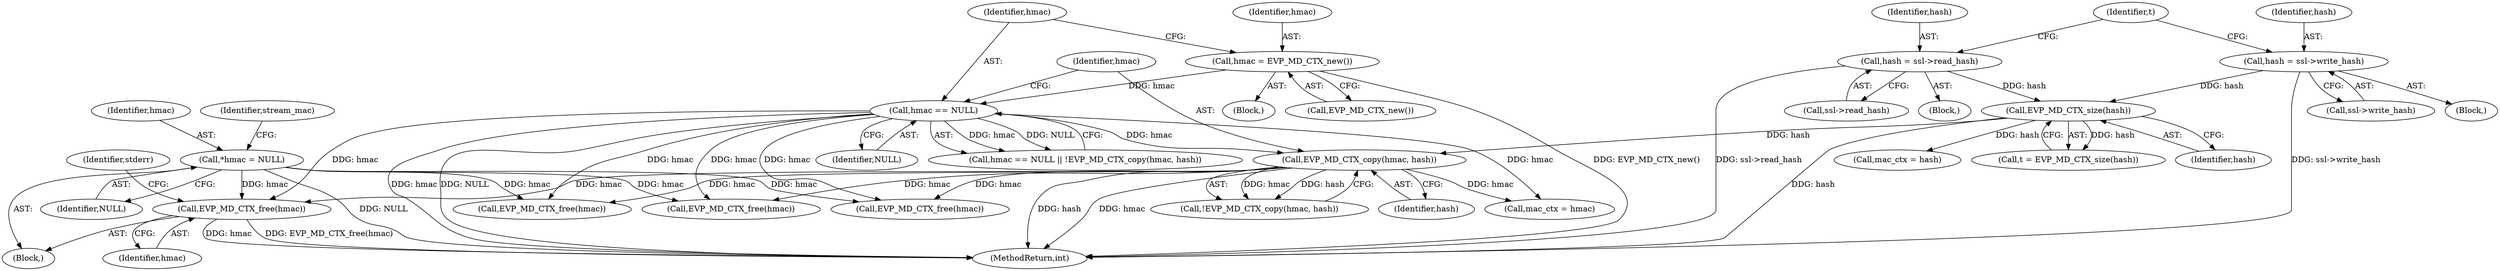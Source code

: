 digraph "0_openssl_4ad93618d26a3ea23d36ad5498ff4f59eff3a4d2_3@API" {
"1000406" [label="(Call,EVP_MD_CTX_free(hmac))"];
"1000114" [label="(Call,*hmac = NULL)"];
"1000188" [label="(Call,hmac == NULL)"];
"1000183" [label="(Call,hmac = EVP_MD_CTX_new())"];
"1000192" [label="(Call,EVP_MD_CTX_copy(hmac, hash))"];
"1000166" [label="(Call,EVP_MD_CTX_size(hash))"];
"1000159" [label="(Call,hash = ssl->read_hash)"];
"1000145" [label="(Call,hash = ssl->write_hash)"];
"1000108" [label="(Block,)"];
"1000116" [label="(Identifier,NULL)"];
"1000189" [label="(Identifier,hmac)"];
"1000184" [label="(Identifier,hmac)"];
"1000401" [label="(Call,EVP_MD_CTX_free(hmac))"];
"1000182" [label="(Block,)"];
"1000145" [label="(Call,hash = ssl->write_hash)"];
"1000151" [label="(Block,)"];
"1000114" [label="(Call,*hmac = NULL)"];
"1000167" [label="(Identifier,hash)"];
"1000115" [label="(Identifier,hmac)"];
"1000194" [label="(Identifier,hash)"];
"1000166" [label="(Call,EVP_MD_CTX_size(hash))"];
"1000506" [label="(MethodReturn,int)"];
"1000178" [label="(Call,mac_ctx = hash)"];
"1000193" [label="(Identifier,hmac)"];
"1000407" [label="(Identifier,hmac)"];
"1000191" [label="(Call,!EVP_MD_CTX_copy(hmac, hash))"];
"1000190" [label="(Identifier,NULL)"];
"1000147" [label="(Call,ssl->write_hash)"];
"1000137" [label="(Block,)"];
"1000187" [label="(Call,hmac == NULL || !EVP_MD_CTX_copy(hmac, hash))"];
"1000406" [label="(Call,EVP_MD_CTX_free(hmac))"];
"1000370" [label="(Call,EVP_MD_CTX_free(hmac))"];
"1000159" [label="(Call,hash = ssl->read_hash)"];
"1000165" [label="(Identifier,t)"];
"1000335" [label="(Call,EVP_MD_CTX_free(hmac))"];
"1000198" [label="(Call,mac_ctx = hmac)"];
"1000192" [label="(Call,EVP_MD_CTX_copy(hmac, hash))"];
"1000183" [label="(Call,hmac = EVP_MD_CTX_new())"];
"1000161" [label="(Call,ssl->read_hash)"];
"1000185" [label="(Call,EVP_MD_CTX_new())"];
"1000164" [label="(Call,t = EVP_MD_CTX_size(hash))"];
"1000160" [label="(Identifier,hash)"];
"1000409" [label="(Identifier,stderr)"];
"1000146" [label="(Identifier,hash)"];
"1000121" [label="(Identifier,stream_mac)"];
"1000188" [label="(Call,hmac == NULL)"];
"1000406" -> "1000108"  [label="AST: "];
"1000406" -> "1000407"  [label="CFG: "];
"1000407" -> "1000406"  [label="AST: "];
"1000409" -> "1000406"  [label="CFG: "];
"1000406" -> "1000506"  [label="DDG: hmac"];
"1000406" -> "1000506"  [label="DDG: EVP_MD_CTX_free(hmac)"];
"1000114" -> "1000406"  [label="DDG: hmac"];
"1000188" -> "1000406"  [label="DDG: hmac"];
"1000192" -> "1000406"  [label="DDG: hmac"];
"1000114" -> "1000108"  [label="AST: "];
"1000114" -> "1000116"  [label="CFG: "];
"1000115" -> "1000114"  [label="AST: "];
"1000116" -> "1000114"  [label="AST: "];
"1000121" -> "1000114"  [label="CFG: "];
"1000114" -> "1000506"  [label="DDG: NULL"];
"1000114" -> "1000335"  [label="DDG: hmac"];
"1000114" -> "1000370"  [label="DDG: hmac"];
"1000114" -> "1000401"  [label="DDG: hmac"];
"1000188" -> "1000187"  [label="AST: "];
"1000188" -> "1000190"  [label="CFG: "];
"1000189" -> "1000188"  [label="AST: "];
"1000190" -> "1000188"  [label="AST: "];
"1000193" -> "1000188"  [label="CFG: "];
"1000187" -> "1000188"  [label="CFG: "];
"1000188" -> "1000506"  [label="DDG: NULL"];
"1000188" -> "1000506"  [label="DDG: hmac"];
"1000188" -> "1000187"  [label="DDG: hmac"];
"1000188" -> "1000187"  [label="DDG: NULL"];
"1000183" -> "1000188"  [label="DDG: hmac"];
"1000188" -> "1000192"  [label="DDG: hmac"];
"1000188" -> "1000198"  [label="DDG: hmac"];
"1000188" -> "1000335"  [label="DDG: hmac"];
"1000188" -> "1000370"  [label="DDG: hmac"];
"1000188" -> "1000401"  [label="DDG: hmac"];
"1000183" -> "1000182"  [label="AST: "];
"1000183" -> "1000185"  [label="CFG: "];
"1000184" -> "1000183"  [label="AST: "];
"1000185" -> "1000183"  [label="AST: "];
"1000189" -> "1000183"  [label="CFG: "];
"1000183" -> "1000506"  [label="DDG: EVP_MD_CTX_new()"];
"1000192" -> "1000191"  [label="AST: "];
"1000192" -> "1000194"  [label="CFG: "];
"1000193" -> "1000192"  [label="AST: "];
"1000194" -> "1000192"  [label="AST: "];
"1000191" -> "1000192"  [label="CFG: "];
"1000192" -> "1000506"  [label="DDG: hash"];
"1000192" -> "1000506"  [label="DDG: hmac"];
"1000192" -> "1000191"  [label="DDG: hmac"];
"1000192" -> "1000191"  [label="DDG: hash"];
"1000166" -> "1000192"  [label="DDG: hash"];
"1000192" -> "1000198"  [label="DDG: hmac"];
"1000192" -> "1000335"  [label="DDG: hmac"];
"1000192" -> "1000370"  [label="DDG: hmac"];
"1000192" -> "1000401"  [label="DDG: hmac"];
"1000166" -> "1000164"  [label="AST: "];
"1000166" -> "1000167"  [label="CFG: "];
"1000167" -> "1000166"  [label="AST: "];
"1000164" -> "1000166"  [label="CFG: "];
"1000166" -> "1000506"  [label="DDG: hash"];
"1000166" -> "1000164"  [label="DDG: hash"];
"1000159" -> "1000166"  [label="DDG: hash"];
"1000145" -> "1000166"  [label="DDG: hash"];
"1000166" -> "1000178"  [label="DDG: hash"];
"1000159" -> "1000151"  [label="AST: "];
"1000159" -> "1000161"  [label="CFG: "];
"1000160" -> "1000159"  [label="AST: "];
"1000161" -> "1000159"  [label="AST: "];
"1000165" -> "1000159"  [label="CFG: "];
"1000159" -> "1000506"  [label="DDG: ssl->read_hash"];
"1000145" -> "1000137"  [label="AST: "];
"1000145" -> "1000147"  [label="CFG: "];
"1000146" -> "1000145"  [label="AST: "];
"1000147" -> "1000145"  [label="AST: "];
"1000165" -> "1000145"  [label="CFG: "];
"1000145" -> "1000506"  [label="DDG: ssl->write_hash"];
}
